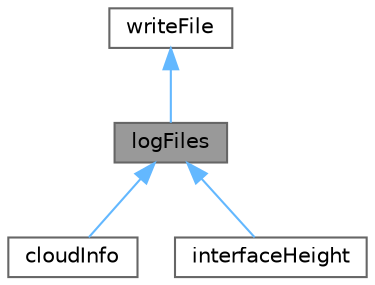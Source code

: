 digraph "logFiles"
{
 // LATEX_PDF_SIZE
  bgcolor="transparent";
  edge [fontname=Helvetica,fontsize=10,labelfontname=Helvetica,labelfontsize=10];
  node [fontname=Helvetica,fontsize=10,shape=box,height=0.2,width=0.4];
  Node1 [id="Node000001",label="logFiles",height=0.2,width=0.4,color="gray40", fillcolor="grey60", style="filled", fontcolor="black",tooltip="functionObject base class for creating, maintaining and writing log files e.g. integrated or averaged..."];
  Node2 -> Node1 [id="edge1_Node000001_Node000002",dir="back",color="steelblue1",style="solid",tooltip=" "];
  Node2 [id="Node000002",label="writeFile",height=0.2,width=0.4,color="gray40", fillcolor="white", style="filled",URL="$classFoam_1_1functionObjects_1_1writeFile.html",tooltip="Base class for writing single files from the function objects."];
  Node1 -> Node3 [id="edge2_Node000001_Node000003",dir="back",color="steelblue1",style="solid",tooltip=" "];
  Node3 [id="Node000003",label="cloudInfo",height=0.2,width=0.4,color="gray40", fillcolor="white", style="filled",URL="$classFoam_1_1functionObjects_1_1cloudInfo.html",tooltip="Outputs Lagrangian cloud information to a file."];
  Node1 -> Node4 [id="edge3_Node000001_Node000004",dir="back",color="steelblue1",style="solid",tooltip=" "];
  Node4 [id="Node000004",label="interfaceHeight",height=0.2,width=0.4,color="gray40", fillcolor="white", style="filled",URL="$classFoam_1_1functionObjects_1_1interfaceHeight.html",tooltip="This function object reports the height of the interface above a set of locations."];
}
